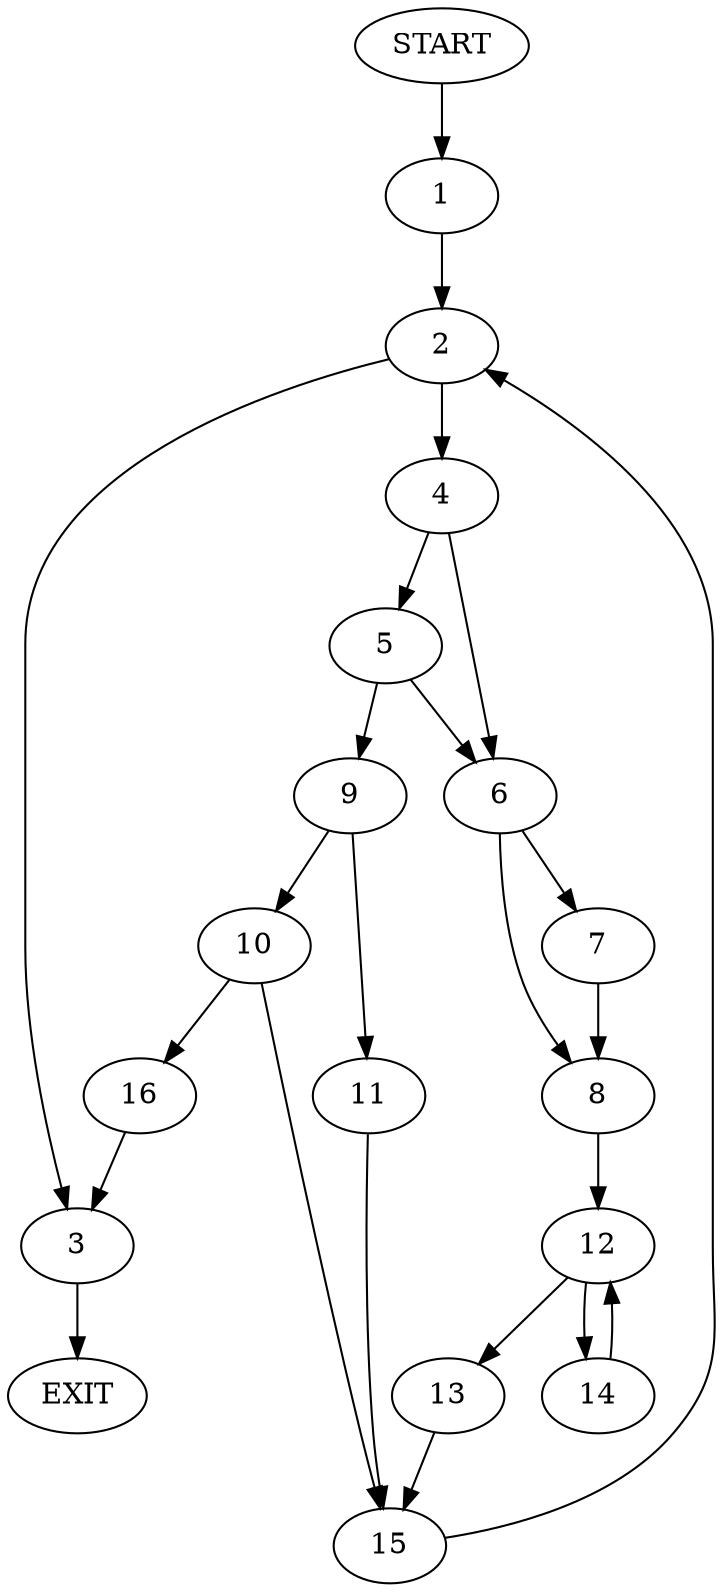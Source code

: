 digraph {
0 [label="START"]
17 [label="EXIT"]
0 -> 1
1 -> 2
2 -> 3
2 -> 4
4 -> 5
4 -> 6
3 -> 17
6 -> 7
6 -> 8
5 -> 9
5 -> 6
9 -> 10
9 -> 11
8 -> 12
7 -> 8
12 -> 13
12 -> 14
13 -> 15
14 -> 12
15 -> 2
10 -> 15
10 -> 16
11 -> 15
16 -> 3
}
